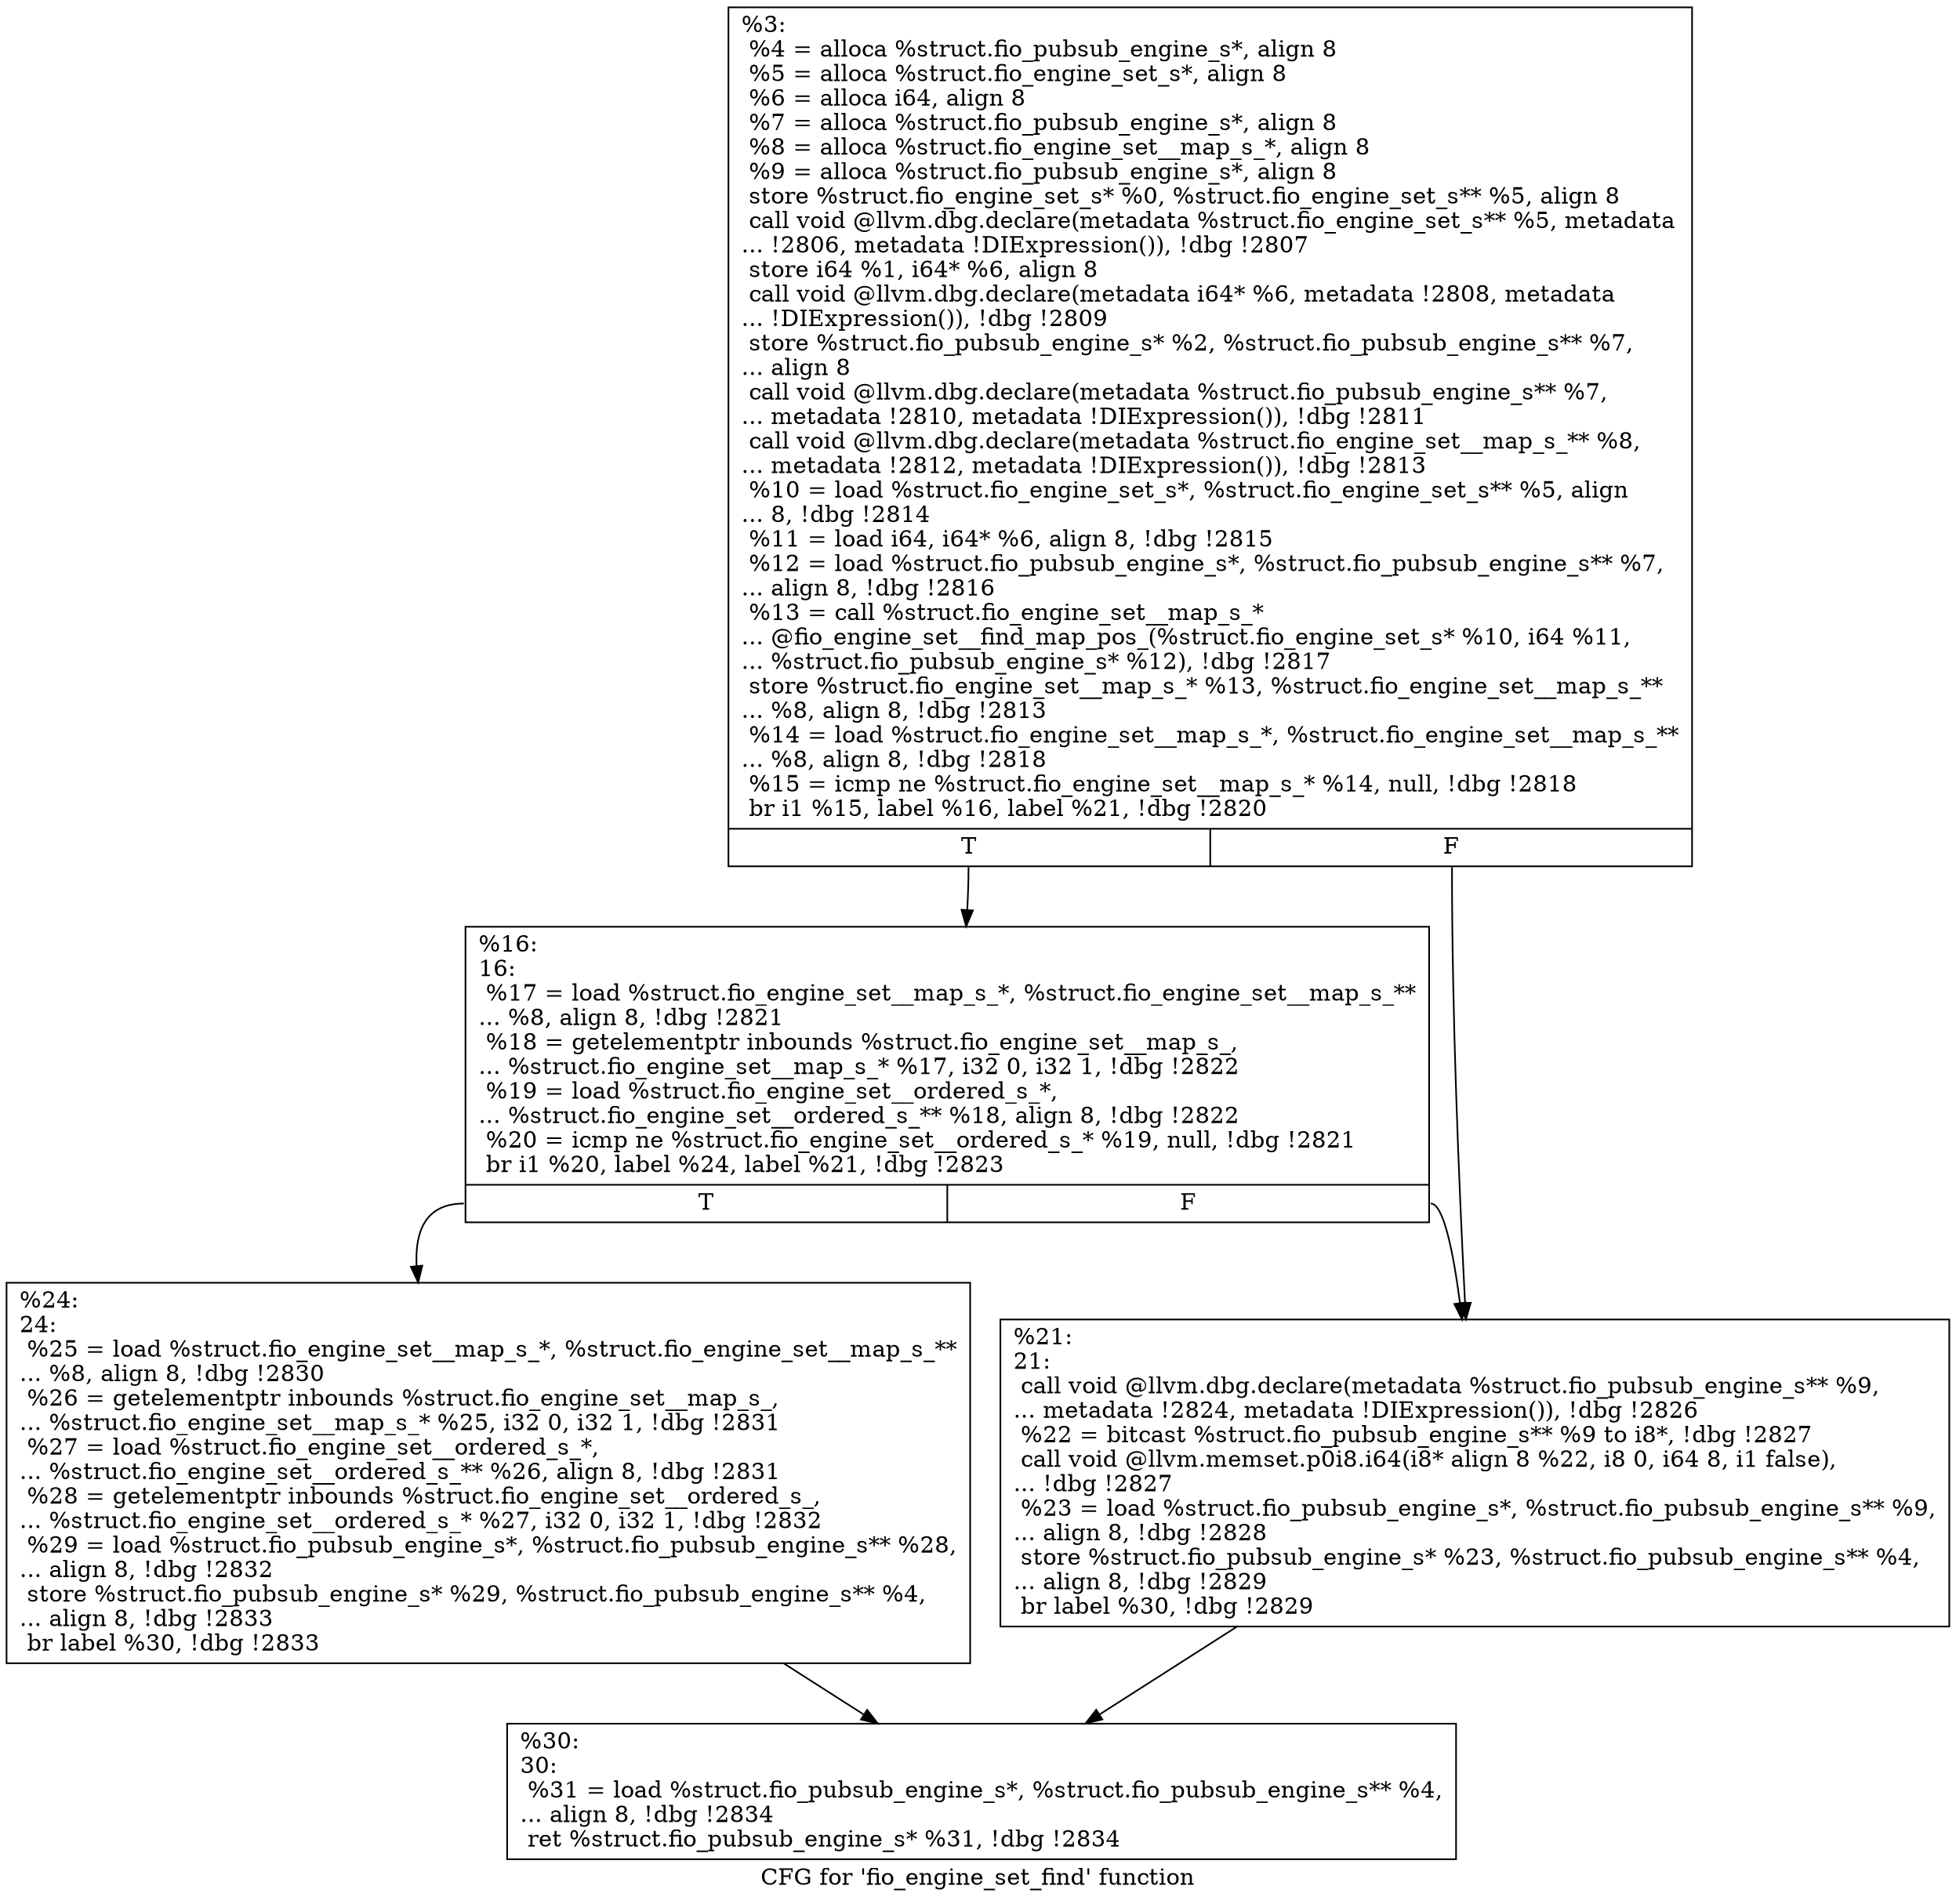 digraph "CFG for 'fio_engine_set_find' function" {
	label="CFG for 'fio_engine_set_find' function";

	Node0x5568517f59b0 [shape=record,label="{%3:\l  %4 = alloca %struct.fio_pubsub_engine_s*, align 8\l  %5 = alloca %struct.fio_engine_set_s*, align 8\l  %6 = alloca i64, align 8\l  %7 = alloca %struct.fio_pubsub_engine_s*, align 8\l  %8 = alloca %struct.fio_engine_set__map_s_*, align 8\l  %9 = alloca %struct.fio_pubsub_engine_s*, align 8\l  store %struct.fio_engine_set_s* %0, %struct.fio_engine_set_s** %5, align 8\l  call void @llvm.dbg.declare(metadata %struct.fio_engine_set_s** %5, metadata\l... !2806, metadata !DIExpression()), !dbg !2807\l  store i64 %1, i64* %6, align 8\l  call void @llvm.dbg.declare(metadata i64* %6, metadata !2808, metadata\l... !DIExpression()), !dbg !2809\l  store %struct.fio_pubsub_engine_s* %2, %struct.fio_pubsub_engine_s** %7,\l... align 8\l  call void @llvm.dbg.declare(metadata %struct.fio_pubsub_engine_s** %7,\l... metadata !2810, metadata !DIExpression()), !dbg !2811\l  call void @llvm.dbg.declare(metadata %struct.fio_engine_set__map_s_** %8,\l... metadata !2812, metadata !DIExpression()), !dbg !2813\l  %10 = load %struct.fio_engine_set_s*, %struct.fio_engine_set_s** %5, align\l... 8, !dbg !2814\l  %11 = load i64, i64* %6, align 8, !dbg !2815\l  %12 = load %struct.fio_pubsub_engine_s*, %struct.fio_pubsub_engine_s** %7,\l... align 8, !dbg !2816\l  %13 = call %struct.fio_engine_set__map_s_*\l... @fio_engine_set__find_map_pos_(%struct.fio_engine_set_s* %10, i64 %11,\l... %struct.fio_pubsub_engine_s* %12), !dbg !2817\l  store %struct.fio_engine_set__map_s_* %13, %struct.fio_engine_set__map_s_**\l... %8, align 8, !dbg !2813\l  %14 = load %struct.fio_engine_set__map_s_*, %struct.fio_engine_set__map_s_**\l... %8, align 8, !dbg !2818\l  %15 = icmp ne %struct.fio_engine_set__map_s_* %14, null, !dbg !2818\l  br i1 %15, label %16, label %21, !dbg !2820\l|{<s0>T|<s1>F}}"];
	Node0x5568517f59b0:s0 -> Node0x5568517f6820;
	Node0x5568517f59b0:s1 -> Node0x5568517f6870;
	Node0x5568517f6820 [shape=record,label="{%16:\l16:                                               \l  %17 = load %struct.fio_engine_set__map_s_*, %struct.fio_engine_set__map_s_**\l... %8, align 8, !dbg !2821\l  %18 = getelementptr inbounds %struct.fio_engine_set__map_s_,\l... %struct.fio_engine_set__map_s_* %17, i32 0, i32 1, !dbg !2822\l  %19 = load %struct.fio_engine_set__ordered_s_*,\l... %struct.fio_engine_set__ordered_s_** %18, align 8, !dbg !2822\l  %20 = icmp ne %struct.fio_engine_set__ordered_s_* %19, null, !dbg !2821\l  br i1 %20, label %24, label %21, !dbg !2823\l|{<s0>T|<s1>F}}"];
	Node0x5568517f6820:s0 -> Node0x5568517f68c0;
	Node0x5568517f6820:s1 -> Node0x5568517f6870;
	Node0x5568517f6870 [shape=record,label="{%21:\l21:                                               \l  call void @llvm.dbg.declare(metadata %struct.fio_pubsub_engine_s** %9,\l... metadata !2824, metadata !DIExpression()), !dbg !2826\l  %22 = bitcast %struct.fio_pubsub_engine_s** %9 to i8*, !dbg !2827\l  call void @llvm.memset.p0i8.i64(i8* align 8 %22, i8 0, i64 8, i1 false),\l... !dbg !2827\l  %23 = load %struct.fio_pubsub_engine_s*, %struct.fio_pubsub_engine_s** %9,\l... align 8, !dbg !2828\l  store %struct.fio_pubsub_engine_s* %23, %struct.fio_pubsub_engine_s** %4,\l... align 8, !dbg !2829\l  br label %30, !dbg !2829\l}"];
	Node0x5568517f6870 -> Node0x5568517f6910;
	Node0x5568517f68c0 [shape=record,label="{%24:\l24:                                               \l  %25 = load %struct.fio_engine_set__map_s_*, %struct.fio_engine_set__map_s_**\l... %8, align 8, !dbg !2830\l  %26 = getelementptr inbounds %struct.fio_engine_set__map_s_,\l... %struct.fio_engine_set__map_s_* %25, i32 0, i32 1, !dbg !2831\l  %27 = load %struct.fio_engine_set__ordered_s_*,\l... %struct.fio_engine_set__ordered_s_** %26, align 8, !dbg !2831\l  %28 = getelementptr inbounds %struct.fio_engine_set__ordered_s_,\l... %struct.fio_engine_set__ordered_s_* %27, i32 0, i32 1, !dbg !2832\l  %29 = load %struct.fio_pubsub_engine_s*, %struct.fio_pubsub_engine_s** %28,\l... align 8, !dbg !2832\l  store %struct.fio_pubsub_engine_s* %29, %struct.fio_pubsub_engine_s** %4,\l... align 8, !dbg !2833\l  br label %30, !dbg !2833\l}"];
	Node0x5568517f68c0 -> Node0x5568517f6910;
	Node0x5568517f6910 [shape=record,label="{%30:\l30:                                               \l  %31 = load %struct.fio_pubsub_engine_s*, %struct.fio_pubsub_engine_s** %4,\l... align 8, !dbg !2834\l  ret %struct.fio_pubsub_engine_s* %31, !dbg !2834\l}"];
}
